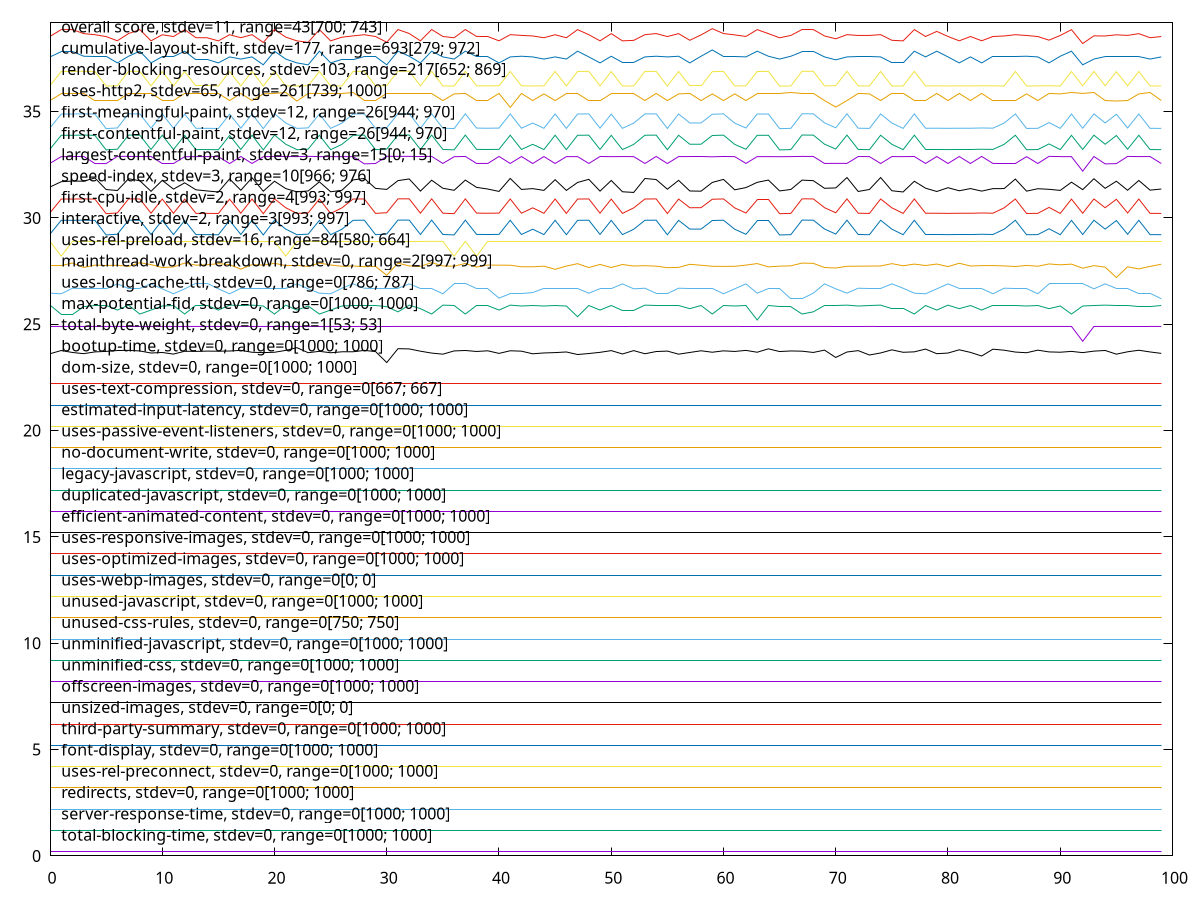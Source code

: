 $_totalBlockingTime <<EOF
0.2
0.2
0.2
0.2
0.2
0.2
0.2
0.2
0.2
0.2
0.2
0.2
0.2
0.2
0.2
0.2
0.2
0.2
0.2
0.2
0.2
0.2
0.2
0.2
0.2
0.2
0.2
0.2
0.2
0.2
0.2
0.2
0.2
0.2
0.2
0.2
0.2
0.2
0.2
0.2
0.2
0.2
0.2
0.2
0.2
0.2
0.2
0.2
0.2
0.2
0.2
0.2
0.2
0.2
0.2
0.2
0.2
0.2
0.2
0.2
0.2
0.2
0.2
0.2
0.2
0.2
0.2
0.2
0.2
0.2
0.2
0.2
0.2
0.2
0.2
0.2
0.2
0.2
0.2
0.2
0.2
0.2
0.2
0.2
0.2
0.2
0.2
0.2
0.2
0.2
0.2
0.2
0.2
0.2
0.2
0.2
0.2
0.2
0.2
0.2
EOF
$_serverResponseTime <<EOF
1.2
1.2
1.2
1.2
1.2
1.2
1.2
1.2
1.2
1.2
1.2
1.2
1.2
1.2
1.2
1.2
1.2
1.2
1.2
1.2
1.2
1.2
1.2
1.2
1.2
1.2
1.2
1.2
1.2
1.2
1.2
1.2
1.2
1.2
1.2
1.2
1.2
1.2
1.2
1.2
1.2
1.2
1.2
1.2
1.2
1.2
1.2
1.2
1.2
1.2
1.2
1.2
1.2
1.2
1.2
1.2
1.2
1.2
1.2
1.2
1.2
1.2
1.2
1.2
1.2
1.2
1.2
1.2
1.2
1.2
1.2
1.2
1.2
1.2
1.2
1.2
1.2
1.2
1.2
1.2
1.2
1.2
1.2
1.2
1.2
1.2
1.2
1.2
1.2
1.2
1.2
1.2
1.2
1.2
1.2
1.2
1.2
1.2
1.2
1.2
EOF
$_redirects <<EOF
2.2
2.2
2.2
2.2
2.2
2.2
2.2
2.2
2.2
2.2
2.2
2.2
2.2
2.2
2.2
2.2
2.2
2.2
2.2
2.2
2.2
2.2
2.2
2.2
2.2
2.2
2.2
2.2
2.2
2.2
2.2
2.2
2.2
2.2
2.2
2.2
2.2
2.2
2.2
2.2
2.2
2.2
2.2
2.2
2.2
2.2
2.2
2.2
2.2
2.2
2.2
2.2
2.2
2.2
2.2
2.2
2.2
2.2
2.2
2.2
2.2
2.2
2.2
2.2
2.2
2.2
2.2
2.2
2.2
2.2
2.2
2.2
2.2
2.2
2.2
2.2
2.2
2.2
2.2
2.2
2.2
2.2
2.2
2.2
2.2
2.2
2.2
2.2
2.2
2.2
2.2
2.2
2.2
2.2
2.2
2.2
2.2
2.2
2.2
2.2
EOF
$_usesRelPreconnect <<EOF
3.2
3.2
3.2
3.2
3.2
3.2
3.2
3.2
3.2
3.2
3.2
3.2
3.2
3.2
3.2
3.2
3.2
3.2
3.2
3.2
3.2
3.2
3.2
3.2
3.2
3.2
3.2
3.2
3.2
3.2
3.2
3.2
3.2
3.2
3.2
3.2
3.2
3.2
3.2
3.2
3.2
3.2
3.2
3.2
3.2
3.2
3.2
3.2
3.2
3.2
3.2
3.2
3.2
3.2
3.2
3.2
3.2
3.2
3.2
3.2
3.2
3.2
3.2
3.2
3.2
3.2
3.2
3.2
3.2
3.2
3.2
3.2
3.2
3.2
3.2
3.2
3.2
3.2
3.2
3.2
3.2
3.2
3.2
3.2
3.2
3.2
3.2
3.2
3.2
3.2
3.2
3.2
3.2
3.2
3.2
3.2
3.2
3.2
3.2
3.2
EOF
$_fontDisplay <<EOF
4.2
4.2
4.2
4.2
4.2
4.2
4.2
4.2
4.2
4.2
4.2
4.2
4.2
4.2
4.2
4.2
4.2
4.2
4.2
4.2
4.2
4.2
4.2
4.2
4.2
4.2
4.2
4.2
4.2
4.2
4.2
4.2
4.2
4.2
4.2
4.2
4.2
4.2
4.2
4.2
4.2
4.2
4.2
4.2
4.2
4.2
4.2
4.2
4.2
4.2
4.2
4.2
4.2
4.2
4.2
4.2
4.2
4.2
4.2
4.2
4.2
4.2
4.2
4.2
4.2
4.2
4.2
4.2
4.2
4.2
4.2
4.2
4.2
4.2
4.2
4.2
4.2
4.2
4.2
4.2
4.2
4.2
4.2
4.2
4.2
4.2
4.2
4.2
4.2
4.2
4.2
4.2
4.2
4.2
4.2
4.2
4.2
4.2
4.2
4.2
EOF
$_thirdPartySummary <<EOF
5.2
5.2
5.2
5.2
5.2
5.2
5.2
5.2
5.2
5.2
5.2
5.2
5.2
5.2
5.2
5.2
5.2
5.2
5.2
5.2
5.2
5.2
5.2
5.2
5.2
5.2
5.2
5.2
5.2
5.2
5.2
5.2
5.2
5.2
5.2
5.2
5.2
5.2
5.2
5.2
5.2
5.2
5.2
5.2
5.2
5.2
5.2
5.2
5.2
5.2
5.2
5.2
5.2
5.2
5.2
5.2
5.2
5.2
5.2
5.2
5.2
5.2
5.2
5.2
5.2
5.2
5.2
5.2
5.2
5.2
5.2
5.2
5.2
5.2
5.2
5.2
5.2
5.2
5.2
5.2
5.2
5.2
5.2
5.2
5.2
5.2
5.2
5.2
5.2
5.2
5.2
5.2
5.2
5.2
5.2
5.2
5.2
5.2
5.2
5.2
EOF
$_unsizedImages <<EOF
6.2
6.2
6.2
6.2
6.2
6.2
6.2
6.2
6.2
6.2
6.2
6.2
6.2
6.2
6.2
6.2
6.2
6.2
6.2
6.2
6.2
6.2
6.2
6.2
6.2
6.2
6.2
6.2
6.2
6.2
6.2
6.2
6.2
6.2
6.2
6.2
6.2
6.2
6.2
6.2
6.2
6.2
6.2
6.2
6.2
6.2
6.2
6.2
6.2
6.2
6.2
6.2
6.2
6.2
6.2
6.2
6.2
6.2
6.2
6.2
6.2
6.2
6.2
6.2
6.2
6.2
6.2
6.2
6.2
6.2
6.2
6.2
6.2
6.2
6.2
6.2
6.2
6.2
6.2
6.2
6.2
6.2
6.2
6.2
6.2
6.2
6.2
6.2
6.2
6.2
6.2
6.2
6.2
6.2
6.2
6.2
6.2
6.2
6.2
6.2
EOF
$_offscreenImages <<EOF
7.2
7.2
7.2
7.2
7.2
7.2
7.2
7.2
7.2
7.2
7.2
7.2
7.2
7.2
7.2
7.2
7.2
7.2
7.2
7.2
7.2
7.2
7.2
7.2
7.2
7.2
7.2
7.2
7.2
7.2
7.2
7.2
7.2
7.2
7.2
7.2
7.2
7.2
7.2
7.2
7.2
7.2
7.2
7.2
7.2
7.2
7.2
7.2
7.2
7.2
7.2
7.2
7.2
7.2
7.2
7.2
7.2
7.2
7.2
7.2
7.2
7.2
7.2
7.2
7.2
7.2
7.2
7.2
7.2
7.2
7.2
7.2
7.2
7.2
7.2
7.2
7.2
7.2
7.2
7.2
7.2
7.2
7.2
7.2
7.2
7.2
7.2
7.2
7.2
7.2
7.2
7.2
7.2
7.2
7.2
7.2
7.2
7.2
7.2
7.2
EOF
$_unminifiedCss <<EOF
8.2
8.2
8.2
8.2
8.2
8.2
8.2
8.2
8.2
8.2
8.2
8.2
8.2
8.2
8.2
8.2
8.2
8.2
8.2
8.2
8.2
8.2
8.2
8.2
8.2
8.2
8.2
8.2
8.2
8.2
8.2
8.2
8.2
8.2
8.2
8.2
8.2
8.2
8.2
8.2
8.2
8.2
8.2
8.2
8.2
8.2
8.2
8.2
8.2
8.2
8.2
8.2
8.2
8.2
8.2
8.2
8.2
8.2
8.2
8.2
8.2
8.2
8.2
8.2
8.2
8.2
8.2
8.2
8.2
8.2
8.2
8.2
8.2
8.2
8.2
8.2
8.2
8.2
8.2
8.2
8.2
8.2
8.2
8.2
8.2
8.2
8.2
8.2
8.2
8.2
8.2
8.2
8.2
8.2
8.2
8.2
8.2
8.2
8.2
8.2
EOF
$_unminifiedJavascript <<EOF
9.2
9.2
9.2
9.2
9.2
9.2
9.2
9.2
9.2
9.2
9.2
9.2
9.2
9.2
9.2
9.2
9.2
9.2
9.2
9.2
9.2
9.2
9.2
9.2
9.2
9.2
9.2
9.2
9.2
9.2
9.2
9.2
9.2
9.2
9.2
9.2
9.2
9.2
9.2
9.2
9.2
9.2
9.2
9.2
9.2
9.2
9.2
9.2
9.2
9.2
9.2
9.2
9.2
9.2
9.2
9.2
9.2
9.2
9.2
9.2
9.2
9.2
9.2
9.2
9.2
9.2
9.2
9.2
9.2
9.2
9.2
9.2
9.2
9.2
9.2
9.2
9.2
9.2
9.2
9.2
9.2
9.2
9.2
9.2
9.2
9.2
9.2
9.2
9.2
9.2
9.2
9.2
9.2
9.2
9.2
9.2
9.2
9.2
9.2
9.2
EOF
$_unusedCssRules <<EOF
10.2
10.2
10.2
10.2
10.2
10.2
10.2
10.2
10.2
10.2
10.2
10.2
10.2
10.2
10.2
10.2
10.2
10.2
10.2
10.2
10.2
10.2
10.2
10.2
10.2
10.2
10.2
10.2
10.2
10.2
10.2
10.2
10.2
10.2
10.2
10.2
10.2
10.2
10.2
10.2
10.2
10.2
10.2
10.2
10.2
10.2
10.2
10.2
10.2
10.2
10.2
10.2
10.2
10.2
10.2
10.2
10.2
10.2
10.2
10.2
10.2
10.2
10.2
10.2
10.2
10.2
10.2
10.2
10.2
10.2
10.2
10.2
10.2
10.2
10.2
10.2
10.2
10.2
10.2
10.2
10.2
10.2
10.2
10.2
10.2
10.2
10.2
10.2
10.2
10.2
10.2
10.2
10.2
10.2
10.2
10.2
10.2
10.2
10.2
10.2
EOF
$_unusedJavascript <<EOF
11.2
11.2
11.2
11.2
11.2
11.2
11.2
11.2
11.2
11.2
11.2
11.2
11.2
11.2
11.2
11.2
11.2
11.2
11.2
11.2
11.2
11.2
11.2
11.2
11.2
11.2
11.2
11.2
11.2
11.2
11.2
11.2
11.2
11.2
11.2
11.2
11.2
11.2
11.2
11.2
11.2
11.2
11.2
11.2
11.2
11.2
11.2
11.2
11.2
11.2
11.2
11.2
11.2
11.2
11.2
11.2
11.2
11.2
11.2
11.2
11.2
11.2
11.2
11.2
11.2
11.2
11.2
11.2
11.2
11.2
11.2
11.2
11.2
11.2
11.2
11.2
11.2
11.2
11.2
11.2
11.2
11.2
11.2
11.2
11.2
11.2
11.2
11.2
11.2
11.2
11.2
11.2
11.2
11.2
11.2
11.2
11.2
11.2
11.2
11.2
EOF
$_usesWebpImages <<EOF
12.2
12.2
12.2
12.2
12.2
12.2
12.2
12.2
12.2
12.2
12.2
12.2
12.2
12.2
12.2
12.2
12.2
12.2
12.2
12.2
12.2
12.2
12.2
12.2
12.2
12.2
12.2
12.2
12.2
12.2
12.2
12.2
12.2
12.2
12.2
12.2
12.2
12.2
12.2
12.2
12.2
12.2
12.2
12.2
12.2
12.2
12.2
12.2
12.2
12.2
12.2
12.2
12.2
12.2
12.2
12.2
12.2
12.2
12.2
12.2
12.2
12.2
12.2
12.2
12.2
12.2
12.2
12.2
12.2
12.2
12.2
12.2
12.2
12.2
12.2
12.2
12.2
12.2
12.2
12.2
12.2
12.2
12.2
12.2
12.2
12.2
12.2
12.2
12.2
12.2
12.2
12.2
12.2
12.2
12.2
12.2
12.2
12.2
12.2
12.2
EOF
$_usesOptimizedImages <<EOF
13.2
13.2
13.2
13.2
13.2
13.2
13.2
13.2
13.2
13.2
13.2
13.2
13.2
13.2
13.2
13.2
13.2
13.2
13.2
13.2
13.2
13.2
13.2
13.2
13.2
13.2
13.2
13.2
13.2
13.2
13.2
13.2
13.2
13.2
13.2
13.2
13.2
13.2
13.2
13.2
13.2
13.2
13.2
13.2
13.2
13.2
13.2
13.2
13.2
13.2
13.2
13.2
13.2
13.2
13.2
13.2
13.2
13.2
13.2
13.2
13.2
13.2
13.2
13.2
13.2
13.2
13.2
13.2
13.2
13.2
13.2
13.2
13.2
13.2
13.2
13.2
13.2
13.2
13.2
13.2
13.2
13.2
13.2
13.2
13.2
13.2
13.2
13.2
13.2
13.2
13.2
13.2
13.2
13.2
13.2
13.2
13.2
13.2
13.2
13.2
EOF
$_usesResponsiveImages <<EOF
14.2
14.2
14.2
14.2
14.2
14.2
14.2
14.2
14.2
14.2
14.2
14.2
14.2
14.2
14.2
14.2
14.2
14.2
14.2
14.2
14.2
14.2
14.2
14.2
14.2
14.2
14.2
14.2
14.2
14.2
14.2
14.2
14.2
14.2
14.2
14.2
14.2
14.2
14.2
14.2
14.2
14.2
14.2
14.2
14.2
14.2
14.2
14.2
14.2
14.2
14.2
14.2
14.2
14.2
14.2
14.2
14.2
14.2
14.2
14.2
14.2
14.2
14.2
14.2
14.2
14.2
14.2
14.2
14.2
14.2
14.2
14.2
14.2
14.2
14.2
14.2
14.2
14.2
14.2
14.2
14.2
14.2
14.2
14.2
14.2
14.2
14.2
14.2
14.2
14.2
14.2
14.2
14.2
14.2
14.2
14.2
14.2
14.2
14.2
14.2
EOF
$_efficientAnimatedContent <<EOF
15.2
15.2
15.2
15.2
15.2
15.2
15.2
15.2
15.2
15.2
15.2
15.2
15.2
15.2
15.2
15.2
15.2
15.2
15.2
15.2
15.2
15.2
15.2
15.2
15.2
15.2
15.2
15.2
15.2
15.2
15.2
15.2
15.2
15.2
15.2
15.2
15.2
15.2
15.2
15.2
15.2
15.2
15.2
15.2
15.2
15.2
15.2
15.2
15.2
15.2
15.2
15.2
15.2
15.2
15.2
15.2
15.2
15.2
15.2
15.2
15.2
15.2
15.2
15.2
15.2
15.2
15.2
15.2
15.2
15.2
15.2
15.2
15.2
15.2
15.2
15.2
15.2
15.2
15.2
15.2
15.2
15.2
15.2
15.2
15.2
15.2
15.2
15.2
15.2
15.2
15.2
15.2
15.2
15.2
15.2
15.2
15.2
15.2
15.2
15.2
EOF
$_duplicatedJavascript <<EOF
16.2
16.2
16.2
16.2
16.2
16.2
16.2
16.2
16.2
16.2
16.2
16.2
16.2
16.2
16.2
16.2
16.2
16.2
16.2
16.2
16.2
16.2
16.2
16.2
16.2
16.2
16.2
16.2
16.2
16.2
16.2
16.2
16.2
16.2
16.2
16.2
16.2
16.2
16.2
16.2
16.2
16.2
16.2
16.2
16.2
16.2
16.2
16.2
16.2
16.2
16.2
16.2
16.2
16.2
16.2
16.2
16.2
16.2
16.2
16.2
16.2
16.2
16.2
16.2
16.2
16.2
16.2
16.2
16.2
16.2
16.2
16.2
16.2
16.2
16.2
16.2
16.2
16.2
16.2
16.2
16.2
16.2
16.2
16.2
16.2
16.2
16.2
16.2
16.2
16.2
16.2
16.2
16.2
16.2
16.2
16.2
16.2
16.2
16.2
16.2
EOF
$_legacyJavascript <<EOF
17.2
17.2
17.2
17.2
17.2
17.2
17.2
17.2
17.2
17.2
17.2
17.2
17.2
17.2
17.2
17.2
17.2
17.2
17.2
17.2
17.2
17.2
17.2
17.2
17.2
17.2
17.2
17.2
17.2
17.2
17.2
17.2
17.2
17.2
17.2
17.2
17.2
17.2
17.2
17.2
17.2
17.2
17.2
17.2
17.2
17.2
17.2
17.2
17.2
17.2
17.2
17.2
17.2
17.2
17.2
17.2
17.2
17.2
17.2
17.2
17.2
17.2
17.2
17.2
17.2
17.2
17.2
17.2
17.2
17.2
17.2
17.2
17.2
17.2
17.2
17.2
17.2
17.2
17.2
17.2
17.2
17.2
17.2
17.2
17.2
17.2
17.2
17.2
17.2
17.2
17.2
17.2
17.2
17.2
17.2
17.2
17.2
17.2
17.2
17.2
EOF
$_noDocumentWrite <<EOF
18.2
18.2
18.2
18.2
18.2
18.2
18.2
18.2
18.2
18.2
18.2
18.2
18.2
18.2
18.2
18.2
18.2
18.2
18.2
18.2
18.2
18.2
18.2
18.2
18.2
18.2
18.2
18.2
18.2
18.2
18.2
18.2
18.2
18.2
18.2
18.2
18.2
18.2
18.2
18.2
18.2
18.2
18.2
18.2
18.2
18.2
18.2
18.2
18.2
18.2
18.2
18.2
18.2
18.2
18.2
18.2
18.2
18.2
18.2
18.2
18.2
18.2
18.2
18.2
18.2
18.2
18.2
18.2
18.2
18.2
18.2
18.2
18.2
18.2
18.2
18.2
18.2
18.2
18.2
18.2
18.2
18.2
18.2
18.2
18.2
18.2
18.2
18.2
18.2
18.2
18.2
18.2
18.2
18.2
18.2
18.2
18.2
18.2
18.2
18.2
EOF
$_usesPassiveEventListeners <<EOF
19.2
19.2
19.2
19.2
19.2
19.2
19.2
19.2
19.2
19.2
19.2
19.2
19.2
19.2
19.2
19.2
19.2
19.2
19.2
19.2
19.2
19.2
19.2
19.2
19.2
19.2
19.2
19.2
19.2
19.2
19.2
19.2
19.2
19.2
19.2
19.2
19.2
19.2
19.2
19.2
19.2
19.2
19.2
19.2
19.2
19.2
19.2
19.2
19.2
19.2
19.2
19.2
19.2
19.2
19.2
19.2
19.2
19.2
19.2
19.2
19.2
19.2
19.2
19.2
19.2
19.2
19.2
19.2
19.2
19.2
19.2
19.2
19.2
19.2
19.2
19.2
19.2
19.2
19.2
19.2
19.2
19.2
19.2
19.2
19.2
19.2
19.2
19.2
19.2
19.2
19.2
19.2
19.2
19.2
19.2
19.2
19.2
19.2
19.2
19.2
EOF
$_estimatedInputLatency <<EOF
20.2
20.2
20.2
20.2
20.2
20.2
20.2
20.2
20.2
20.2
20.2
20.2
20.2
20.2
20.2
20.2
20.2
20.2
20.2
20.2
20.2
20.2
20.2
20.2
20.2
20.2
20.2
20.2
20.2
20.2
20.2
20.2
20.2
20.2
20.2
20.2
20.2
20.2
20.2
20.2
20.2
20.2
20.2
20.2
20.2
20.2
20.2
20.2
20.2
20.2
20.2
20.2
20.2
20.2
20.2
20.2
20.2
20.2
20.2
20.2
20.2
20.2
20.2
20.2
20.2
20.2
20.2
20.2
20.2
20.2
20.2
20.2
20.2
20.2
20.2
20.2
20.2
20.2
20.2
20.2
20.2
20.2
20.2
20.2
20.2
20.2
20.2
20.2
20.2
20.2
20.2
20.2
20.2
20.2
20.2
20.2
20.2
20.2
20.2
20.2
EOF
$_usesTextCompression <<EOF
21.2
21.2
21.2
21.2
21.2
21.2
21.2
21.2
21.2
21.2
21.2
21.2
21.2
21.2
21.2
21.2
21.2
21.2
21.2
21.2
21.2
21.2
21.2
21.2
21.2
21.2
21.2
21.2
21.2
21.2
21.2
21.2
21.2
21.2
21.2
21.2
21.2
21.2
21.2
21.2
21.2
21.2
21.2
21.2
21.2
21.2
21.2
21.2
21.2
21.2
21.2
21.2
21.2
21.2
21.2
21.2
21.2
21.2
21.2
21.2
21.2
21.2
21.2
21.2
21.2
21.2
21.2
21.2
21.2
21.2
21.2
21.2
21.2
21.2
21.2
21.2
21.2
21.2
21.2
21.2
21.2
21.2
21.2
21.2
21.2
21.2
21.2
21.2
21.2
21.2
21.2
21.2
21.2
21.2
21.2
21.2
21.2
21.2
21.2
21.2
EOF
$_domSize <<EOF
22.2
22.2
22.2
22.2
22.2
22.2
22.2
22.2
22.2
22.2
22.2
22.2
22.2
22.2
22.2
22.2
22.2
22.2
22.2
22.2
22.2
22.2
22.2
22.2
22.2
22.2
22.2
22.2
22.2
22.2
22.2
22.2
22.2
22.2
22.2
22.2
22.2
22.2
22.2
22.2
22.2
22.2
22.2
22.2
22.2
22.2
22.2
22.2
22.2
22.2
22.2
22.2
22.2
22.2
22.2
22.2
22.2
22.2
22.2
22.2
22.2
22.2
22.2
22.2
22.2
22.2
22.2
22.2
22.2
22.2
22.2
22.2
22.2
22.2
22.2
22.2
22.2
22.2
22.2
22.2
22.2
22.2
22.2
22.2
22.2
22.2
22.2
22.2
22.2
22.2
22.2
22.2
22.2
22.2
22.2
22.2
22.2
22.2
22.2
22.2
EOF
$_bootupTime <<EOF
23.614156100283346
23.765567555865815
23.673860039414834
23.618153560415305
23.700613486772895
23.724495374428933
23.765567555865815
23.77260460955489
23.745762713220355
23.648524495710433
23.673129703351925
23.597925641099078
23.731460619325237
23.725829101153277
23.738010195632558
23.734418011974853
23.742223890151745
23.773514979605373
23.683273799342743
23.667992430636435
23.68399176726911
23.771692519485413
23.9
23.66281125343624
23.727823475171164
23.66057724477278
23.705472684418435
23.706853355661046
23.771083488761715
23.717100572790322
23.2
23.852248720825877
23.841235831243576
23.734090232356163
23.645474710040798
23.593807291632498
23.74672363582894
23.76679872945797
23.721146585458303
23.75245145106402
23.630394711557614
23.753715553019706
23.7350729712056
23.612148398118315
23.651180997038207
23.66762380256678
23.697817975910453
23.577932924379486
23.62449995847954
23.680393143540304
23.76123392402252
23.60324301180285
23.76123392402252
23.61375503985564
23.71743888052524
23.738660682813936
23.5946329167474
23.67458947946785
23.753715553019706
23.685425071092784
23.750549342064737
23.722153396573496
23.771692519485413
23.68470885518576
23.84562679171978
23.71777699625804
23.745121090136834
23.73474559959142
23.674953867490697
23.78430566673456
23.43941650715824
23.696063796544312
23.760922912588953
23.55475285247149
23.651180997038207
23.79745166786641
23.682914483375896
23.703048313653383
23.832837450525453
23.616157810382227
23.647001446895974
23.80003592039656
23.67858557158471
23.507525667083364
23.828572347438715
23.781332897915192
23.693245893434664
23.661695273115814
23.782821634350842
23.700264802923424
23.685782851042674
23.72482912211351
23.666885882420143
23.73735890044226
23.767720075629633
23.5946329167474
23.706508503853883
23.778641244199335
23.698168163776526
23.63117668019055
EOF
$_totalByteWeight <<EOF
24.9
24.89811456524424
24.898518583002172
24.897845221276885
24.898047229162064
24.898383910175248
24.89885526612346
24.897979893140075
24.897979893140075
24.898787929378784
24.899393962249892
24.898653256069995
24.897979893140075
24.899191950750755
24.899393962249892
24.897912557178348
24.89845124655858
24.897575878273337
24.89771054965466
24.899191950750755
24.897643213933907
24.897575878273337
24.898787929378784
24.89737387165312
24.898383910175248
24.898316573852103
24.898383910175248
24.898518583002172
24.899191950750755
24.898383910175248
24.898383910175248
24.89824923758922
24.89845124655858
24.89777788543568
24.89885526612346
24.898653256069995
24.89858591950588
24.897306536233522
24.897979893140075
24.899393962249892
24.89777788543568
24.898922602928543
24.899393962249892
24.89885526612346
24.89824923758922
24.899057276719127
24.89811456524424
24.899393962249892
24.897845221276885
24.89885526612346
24.8981819013866
24.89824923758922
24.898518583002172
24.89946129953677
24.897575878273337
24.89858591950588
24.898720592694296
24.89845124655858
24.898047229162064
24.897508542673027
24.89683518998275
24.898653256069995
24.897979893140075
24.89811456524424
24.899865324522775
24.898383910175248
24.897845221276885
24.899057276719127
24.89811456524424
24.899057276719127
24.898316573852103
24.89824923758922
24.898316573852103
24.899057276719127
24.898316573852103
24.898316573852103
24.899528636883833
24.899393962249892
24.899730649286518
24.898787929378784
24.89824923758922
24.89946129953677
24.89744120713298
24.898047229162064
24.899865324522775
24.898720592694296
24.89845124655858
24.89777788543568
24.89710453033607
24.898989939793744
24.898787929378784
24.899326625023352
24.2
24.89643118125982
24.898653256069995
24.89777788543568
24.897239200874182
24.89737387165312
24.896902524980742
24.898653256069995
EOF
$_maxPotentialFid <<EOF
25.9
25.481177761792384
25.481177761792384
25.82741018668406
25.9
25.9
25.66781663785978
25.9
25.481177761792384
25.66781663785978
25.858709788057325
25.882383424806374
25.481177761792384
25.882383424806374
25.882383424806374
25.66781663785978
25.9
25.882383424806374
25.9
25.858709788057325
25.481177761792384
25.9
25.66781663785978
25.858709788057325
25.481177761792384
25.66781663785978
25.858709788057325
25.9
25.9
25.882383424806374
25.82741018668406
25.584505479828884
25.9
25.734263096401424
25.481177761792384
25.9
25.882383424806374
25.481177761792384
25.882383424806374
25.882383424806374
25.66781663785978
25.9
25.858709788057325
25.882383424806374
25.858709788057325
25.882383424806374
25.858709788057325
25.35431112455065
25.882383424806374
25.66781663785978
25.882383424806374
25.66781663785978
25.66781663785978
25.9
25.882383424806374
25.882383424806374
25.882383424806374
25.734263096401424
25.882383424806374
25.481177761792384
25.882383424806374
25.858709788057325
25.882383424806374
25.2
25.882383424806374
25.858709788057325
25.858709788057325
25.481177761792384
25.584505479828884
25.882383424806374
25.882383424806374
25.9
25.858709788057325
25.882383424806374
25.9
25.734263096401424
25.734263096401424
25.481177761792384
25.882383424806374
25.66781663785978
25.9
25.734263096401424
25.882383424806374
25.66781663785978
25.882383424806374
25.882383424806374
25.882383424806374
25.858709788057325
25.882383424806374
25.734263096401424
25.858709788057325
25.481177761792384
25.858709788057325
25.882383424806374
25.9
25.882383424806374
25.882383424806374
25.858709788057325
25.858709788057325
25.882383424806374
EOF
$_usesLongCacheTtl <<EOF
26.46248728102395
26.43332127379496
26.69582212227459
26.66665460764791
26.66665460764791
26.66665460764791
26.9
26.66665460764791
26.66665460764791
26.9
26.66665460764791
26.43332127379496
26.66665460764791
26.9
26.9
26.66665460764791
26.43332127379496
26.66665460764791
26.66665460764791
26.66665460764791
26.66665460764791
26.66665460764791
26.9
26.66665460764791
26.46248728102395
26.43332127379496
26.69582212227459
26.9
26.69582212227459
26.66665460764791
26.66665460764791
26.66665460764791
26.9
26.66665460764791
26.66665460764791
26.43332127379496
26.9
26.9
26.66665460764791
26.66665460764791
26.229164499637125
26.43332127379496
26.43332127379496
26.49165347668954
26.66665460764791
26.66665460764791
26.66665460764791
26.66665460764791
26.46248728102395
26.66665460764791
26.66665460764791
26.9
26.66665460764791
26.69582212227459
26.43332127379496
26.43332127379496
26.69582212227459
26.66665460764791
26.66665460764791
26.66665460764791
26.43332127379496
26.66665460764791
26.9
26.46248728102395
26.66665460764791
26.66665460764791
26.229164499637125
26.229164499637125
26.46248728102395
26.9
26.66665460764791
26.46248728102395
26.69582212227459
26.66665460764791
26.66665460764791
26.9
26.69582212227459
26.46248728102395
26.43332127379496
26.66665460764791
26.9
26.66665460764791
26.66665460764791
26.66665460764791
26.43332127379496
26.69582212227459
26.66665460764791
26.66665460764791
26.43332127379496
26.9
26.9
26.9
26.9
26.66665460764791
26.9
26.66665460764791
26.66665460764791
26.43332127379496
26.43332127379496
26.2
EOF
$_mainthreadWorkBreakdown <<EOF
27.763045656174853
27.75893442297812
27.880686984251803
27.66969291147576
27.781754501807516
27.76466149009381
27.774619482793437
27.72598754911455
27.893171653210242
27.80542873435927
27.66602869873639
27.697576964395203
27.876478302725154
27.779576165373662
27.798662962724926
27.851306749851577
27.8045695863566
27.593531012486533
27.80351358078536
27.781297943249758
27.867671147408764
27.758520311068917
27.76758234839888
27.721112425258696
27.8766622693285
27.788352382209048
27.72614714214576
27.74237926944045
27.707739927404823
27.721018534734398
27.305810438311976
27.874107832493273
27.74489431839287
27.72116607030128
27.9
27.74077408330407
27.730941102481324
27.86133820289719
27.69048281572842
27.784783786942015
27.778417023539102
27.777182558347068
27.704288107825032
27.702617129934616
27.732008381161656
27.58353964045537
27.73726308133234
27.84951739860899
27.666628613905544
27.81414884197551
27.66943081011741
27.80987138185492
27.739671111435246
27.755246488391276
27.733835292090607
27.660531384306175
27.67495655972271
27.81884339162915
27.77603014149748
27.727409051206347
27.722478855780857
27.726226922337503
27.782222649036473
27.85420696515541
27.69976189113796
27.73278454086719
27.747334044420384
27.878256120855376
27.864197589989747
27.668877144928967
27.646454862913643
27.726346572222834
27.73219264924724
27.736793304255865
27.74320596508242
27.850552647947264
27.750209403695106
27.829221371663877
27.762833992448723
27.832232188647414
27.711894634718057
27.868156385552187
27.73982695554335
27.758055626025424
27.760562685341323
27.74359306014666
27.71698064080302
27.76706371209062
27.729501773270243
27.836528351529573
27.79597425918992
27.828536205638464
27.636257359273422
27.758080754348743
27.68589821897793
27.2
27.70131588622808
27.603634102780433
27.72120630089262
27.822288847193978
EOF
$_usesRelPreload <<EOF
28.9
28.204605263157895
28.895394736842103
28.9
28.89078947368421
28.89078947368421
28.9
28.9
28.895394736842103
28.895394736842103
28.895394736842103
28.895394736842103
28.89078947368421
28.895394736842103
28.895394736842103
28.89078947368421
28.89078947368421
28.895394736842103
28.895394736842103
28.89078947368421
28.9
28.204605263157895
28.895394736842103
28.9
28.895394736842103
28.895394736842103
28.895394736842103
28.895394736842103
28.895394736842103
28.895394736842103
28.9
28.9
28.9
28.895394736842103
28.9
28.895394736842103
28.2
28.9
28.204605263157895
28.895394736842103
28.895394736842103
28.895394736842103
28.895394736842103
28.895394736842103
28.895394736842103
28.895394736842103
28.895394736842103
28.895394736842103
28.895394736842103
28.895394736842103
28.89078947368421
28.895394736842103
28.895394736842103
28.895394736842103
28.895394736842103
28.89078947368421
28.895394736842103
28.895394736842103
28.895394736842103
28.89078947368421
28.895394736842103
28.895394736842103
28.9
28.895394736842103
28.895394736842103
28.89078947368421
28.895394736842103
28.9
28.9
28.895394736842103
28.9
28.9
28.895394736842103
28.895394736842103
28.895394736842103
28.895394736842103
28.895394736842103
28.895394736842103
28.895394736842103
28.895394736842103
28.895394736842103
28.895394736842103
28.895394736842103
28.9
28.895394736842103
28.895394736842103
28.895394736842103
28.895394736842103
28.895394736842103
28.9
28.895394736842103
28.89078947368421
28.895394736842103
28.895394736842103
28.895394736842103
28.89078947368421
28.9
28.895394736842103
28.895394736842103
28.895394736842103
EOF
$_interactive <<EOF
29.240379730392767
29.88762253741078
29.888115056566544
29.896636459499987
29.885099960684364
29.200512017676214
29.234181890563693
29.897068856620884
29.89270857281411
29.220812473118812
29.888365737614222
29.217708047901166
29.88274340172619
29.21580977735018
29.21631294554811
29.20759163576087
29.880819056486843
29.221955923271036
29.889661458684277
29.20025418227163
29.897692709163046
29.475617799193607
29.211377156749872
29.23800357921759
29.88819049360706
29.211453947419535
29.467729963181558
29.88828534614081
29.893762237270575
29.213636001645586
29.245117995796566
29.898292463309936
29.9
29.221611007900048
29.89857041630843
29.22267837029781
29.20158557138882
29.896293445268306
29.226553020764165
29.219861609516958
29.227314662594882
29.891143226830124
29.221819021786416
29.470593014559594
29.217206335083485
29.89004023090226
29.212492800283
29.88757733951478
29.893875397532803
29.223154812562203
29.885265800995636
29.21543249914947
29.468200212809432
29.890406234945022
29.89487843251294
29.20674198884834
29.888687236160337
29.47466770768486
29.47690417162098
29.87839820871357
29.893833188532295
29.467092494040553
29.230089240525743
29.887830420342187
29.887968230956997
29.2
29.214177246905116
29.89835994816019
29.89568368421111
29.477928162714456
29.241200004636326
29.895912670582348
29.221964855257113
29.211503062549582
29.890649108598993
29.470476592948508
29.211757232036515
29.893162083460105
29.22101528345276
29.22014151661533
29.215373971534632
29.22026321075426
29.219688426533725
29.23258466741961
29.222672903743987
29.469483812071587
29.89024623808671
29.209984507127754
29.21577594780993
29.49087870333599
29.212562403914152
29.885843753434937
29.221215884418456
29.891965139888978
29.475824333088475
29.87725633493291
29.232494020623474
29.88903074119062
29.216279307526133
29.212210880316547
EOF
$_firstCpuIdle <<EOF
30.241415384250303
30.88804079162979
30.8885170447378
30.8967520797622
30.885601039929647
30.20052578084394
30.235065191997652
30.897169695778533
30.892957355472404
30.221358926643862
30.88875943480924
30.21817468963582
30.883321122076012
30.21622732176165
30.21674352577292
30.207794054199237
30.881458837903015
30.22253162286278
30.89001217303762
30.200261016760944
30.897772179715286
30.4805173918313
30.21167918643919
30.238981109861946
30.888589987634933
30.211757988617478
30.472564941877764
30.88868170306452
30.893975494565623
30.21399704892802
30.246268486972745
30.898351343017715
30.9
30.222177894146583
30.89861973743419
30.223272505997734
30.201628139889593
30.896420773910155
30.22724547844918
30.220383680849547
30.22802633726529
30.89144452245577
30.222391224130686
30.47545200530654
30.217660022113723
30.890378339590526
30.21282401814987
30.887997084894227
30.8940848309925
30.223761088795364
30.88576146006964
30.21584025895233
30.473039179054275
30.890732145392636
30.895053899745772
30.2069219286553
30.88907028839118
30.479559774068907
30.481813842106728
30.87911539754869
30.894044048483522
30.471922039880855
30.23087061372524
30.888241812760345
30.888375071472638
30.2
30.214552388658394
30.89841650804145
30.89583178865979
30.482845763030344
30.2422556404801
30.89605297864625
30.22254078298235
30.211808390112854
30.89096691501406
30.475334619688567
30.21206921412723
30.893395593109915
30.221566930198733
30.220670771205874
30.21578021264992
30.220795586863797
30.22020605103226
30.233428314796598
30.22326690006512
30.474333575530384
30.890577483052144
30.210249993659147
30.2161926152211
30.495889486231953
30.21289544024863
30.886320495832198
30.221772665295138
30.89223890198754
30.480725552486273
30.878009778654345
30.233335412718866
30.88940240517312
30.216709016764195
30.21253472966934
EOF
$_speedIndex <<EOF
31.456025834828655
31.704089552490192
31.734607951372755
31.72743424516234
31.879206246068097
31.335894676878166
31.290382267249527
31.843506017027124
31.746924203189096
31.252357800284596
31.767241253041917
31.3552846560467
31.65031630370341
31.323201806179075
31.26895072161925
31.220080533144465
31.83590324543783
31.302254396478023
31.889512414815346
31.258050374015344
31.727546576521853
31.38049113222272
31.22635438084881
31.26859348006802
31.69803301566088
31.23125969745763
31.300603358126576
31.788256785415534
31.857841883426058
31.389020114308853
31.34240379059118
31.754581547237727
31.83391989735944
31.26154611018491
31.77442437532189
31.39635427305555
31.29932986359756
31.77986451933528
31.43744092236359
31.35896541753134
31.247300502964315
31.85763778582557
31.340290703186053
31.37898450578398
31.295042829617007
31.7989820988182
31.293577733134434
31.668761495279362
31.815905758692757
31.260984534420274
31.761790237035544
31.23095039371167
31.2
31.855663579858813
31.807071418988926
31.351342501381797
31.76769871428349
31.267603303039195
31.25868481337141
31.6692969123024
31.8131598710644
31.32291804200975
31.42750073701492
31.673476373159254
31.781684837169184
31.27066035325122
31.339396265219158
31.778901472188807
31.752704107109114
31.394257043629786
31.411343240158992
31.89976842331203
31.244640722440092
31.339502652894343
31.9
31.2787245960187
31.221136222981386
31.725896522360003
31.39848536430193
31.24404520890137
31.422107622458316
31.278345776114506
31.381179965213313
31.26193243699027
31.37734921825883
31.38034295940814
31.82865992943265
31.25981957858828
31.37449952767036
31.346127249808823
31.295185340466592
31.681657028432006
31.330938879048276
31.844147483596718
31.392117722499567
31.727122788494217
31.30136529308388
31.76234875738646
31.307055503309172
31.359338228389436
EOF
$_largestContentfulPaint <<EOF
32.56774020465464
32.88385737038265
32.88435502317215
32.89264314826531
32.55819812990595
32.55652871152808
32.894497080874864
32.89386909529767
32.88879272410477
32.88807472667314
32.55997632750246
32.561044864773116
32.87915248769062
32.88563312399418
32.885818061970696
32.881649221082974
32.55597092742714
32.88856351806023
32.56064485639451
32.878237963969475
32.89386521662658
32.887992601014886
32.88344825668487
32.89638162972444
32.88438387222471
32.883417218993685
32.883574809635306
32.88450270814874
32.54335112310005
32.55994946255248
32.900000000000006
32.89506209269639
32.896005427668996
32.888382404919355
32.89458281836279
32.56235275274808
32.8788077756804
32.89242023365572
32.56339241312674
32.561573678899315
32.891150658989396
32.561451387549084
32.888541066729815
32.560312484635055
32.8862536947992
32.56090577122746
32.88401490378785
32.88384534582298
32.5629316646114
32.88909615109054
32.88165517423141
32.88542053924402
32.883828145497944
32.56104827665875
32.890926054869986
32.55815758609175
32.884938218628896
32.887432086355794
32.88870233173537
32.87503547643324
32.88988856656641
32.88323261381725
32.56443052809644
32.884033781573166
32.8841833089541
32.87808508478593
32.884882229326244
32.89440472277108
32.891826200987154
32.56252086728332
32.56790499051499
32.564047220218455
32.88854034509212
32.883527608201
32.561169733219764
32.88510541635774
32.88363793573168
32.88928098486676
32.561906113178175
32.88775469256483
32.560396434619626
32.88771072460826
32.56150688059336
32.89372567977353
32.56235128515218
32.55994168806244
32.56096438160402
32.88279167417571
32.56038955386681
32.89666107576609
32.88414936964877
32.88215907939445
32.2
32.88811014390129
32.54224817866637
32.554065710159996
32.89374280727162
32.88524951373034
32.88580392633962
32.559581402351355
EOF
$_firstContentfulPaint <<EOF
33.23834806404745
33.88686716951067
33.887389126653815
33.89642797412634
33.88419461876844
33.20048491360613
33.23244804503912
33.89688703806225
33.89225966468576
33.21973843421518
33.88765481060792
33.21679060098867
33.881699164889525
33.21498870814436
33.21546628359058
33.20719327990248
33.87966226360263
33.22082452753029
33.88902829011685
33.20024072264866
33.89754943492467
33.46624389797457
33.21078298429407
33.23608548752355
33.88746907710071
33.210855822219884
33.45847125264733
33.887569606374925
33.89337750193816
33.212925880661295
33.242862101533504
33.89818632255172
33.900000000000006
33.22049689534028
33.898481510835225
33.22151082478551
33.201501749041505
33.896063833771166
33.22519277346159
33.21883539855023
33.22591676953386
33.890599416252684
33.22069448408836
33.46129139181694
33.216314314635746
33.88942986004884
33.211841277026984
33.88681927268714
33.89349756814745
33.22196346459975
33.88437027761036
33.21463064139572
33.45893436803495
33.889817922098906
33.8945619350721
33.20638784161122
33.887995569786526
33.465307176128825
33.467512389484455
33.87710092044739
33.8934527828977
33.45784350859816
33.2285548583613
33.88708747141768
33.887233519892476
33.2
33.21343944294938
33.89825799048472
33.89541657946272
33.46852232859645
33.23912930595035
33.89565963658687
33.22083301215699
33.21090240959051
33.89007544867038
33.461176690711206
33.21114350305346
33.89274076729178
33.21993105874105
33.219101214074534
33.21457509575532
33.219216784898876
33.218670939426154
33.23092840092294
33.22150563150791
33.460198665623565
33.88964827920993
33.20946215467517
33.214956600479375
33.4813091026839
33.21190730803279
33.8849824927744
33.220121590203526
33.89147109489917
33.46644754386628
33.87589320255949
33.230842167118304
33.88835967793027
33.21543435546647
33.211573834002465
EOF
$_firstMeaningfulPaint <<EOF
34.23834806404745
34.88686716951067
34.887389126653815
34.89642797412634
34.88419461876844
34.20048491360613
34.23244804503912
34.89688703806225
34.89225966468576
34.21973843421518
34.88765481060792
34.21679060098867
34.881699164889525
34.21498870814436
34.21546628359058
34.20719327990248
34.87966226360263
34.22082452753029
34.88902829011685
34.20024072264866
34.89754943492467
34.46624389797457
34.21078298429407
34.23608548752355
34.88746907710071
34.210855822219884
34.45847125264733
34.887569606374925
34.89337750193816
34.212925880661295
34.242862101533504
34.89818632255172
34.900000000000006
34.22049689534028
34.898481510835225
34.22151082478551
34.201501749041505
34.896063833771166
34.22519277346159
34.21883539855023
34.22591676953386
34.890599416252684
34.22069448408836
34.46129139181694
34.216314314635746
34.88942986004884
34.211841277026984
34.88681927268714
34.89349756814745
34.22196346459975
34.88437027761036
34.21463064139572
34.45893436803495
34.889817922098906
34.8945619350721
34.20638784161122
34.887995569786526
34.465307176128825
34.467512389484455
34.87710092044739
34.8934527828977
34.45784350859816
34.2285548583613
34.88708747141768
34.887233519892476
34.2
34.21343944294938
34.89825799048472
34.89541657946272
34.46852232859645
34.23912930595035
34.89565963658687
34.22083301215699
34.21090240959051
34.89007544867038
34.461176690711206
34.21114350305346
34.89274076729178
34.21993105874105
34.219101214074534
34.21457509575532
34.219216784898876
34.218670939426154
34.23092840092294
34.22150563150791
34.460198665623565
34.88964827920993
34.20946215467517
34.214956600479375
34.4813091026839
34.21190730803279
34.8849824927744
34.220121590203526
34.89147109489917
34.46644754386628
34.87589320255949
34.230842167118304
34.88835967793027
34.21543435546647
34.211573834002465
EOF
$_usesHttp2 <<EOF
35.52021276595745
35.83297872340426
35.83297872340426
35.855319148936175
35.52021276595745
35.52021276595745
35.52021276595745
35.855319148936175
35.855319148936175
35.855319148936175
35.52021276595745
35.52021276595745
35.83297872340426
35.83297872340426
35.83297872340426
35.83297872340426
35.52021276595745
35.855319148936175
35.52021276595745
35.83297872340426
35.855319148936175
35.900000000000006
35.49787234042554
35.855319148936175
35.83297872340426
35.83297872340426
35.83297872340426
35.900000000000006
35.52021276595745
35.52021276595745
35.855319148936175
35.855319148936175
35.855319148936175
35.855319148936175
35.855319148936175
35.52021276595745
35.83297872340426
35.855319148936175
35.52021276595745
35.52021276595745
35.855319148936175
35.2
35.855319148936175
35.52021276595745
35.83297872340426
35.52021276595745
35.83297872340426
35.83297872340426
35.52021276595745
35.52021276595745
35.83297872340426
35.83297872340426
35.83297872340426
35.52021276595745
35.855319148936175
35.52021276595745
35.83297872340426
35.855319148936175
35.52021276595745
35.83297872340426
35.52021276595745
35.83297872340426
35.52021276595745
35.83297872340426
35.83297872340426
35.83297872340426
35.900000000000006
35.855319148936175
35.855319148936175
35.52021276595745
35.21489361702128
35.52021276595745
35.855319148936175
35.83297872340426
35.52021276595745
35.83297872340426
35.83297872340426
35.52021276595745
35.52021276595745
35.855319148936175
35.52021276595745
35.855319148936175
35.52021276595745
35.855319148936175
35.52021276595745
35.52021276595745
35.52021276595745
35.83297872340426
35.52021276595745
35.855319148936175
35.83297872340426
35.900000000000006
35.855319148936175
35.900000000000006
35.52021276595745
35.49787234042554
35.52021276595745
35.83297872340426
35.900000000000006
35.52021276595745
EOF
$_renderBlockingResources <<EOF
36.221510883482715
36.886555697823304
36.889244558258646
36.89462227912932
36.886555697823304
36.203585147247125
36.21613316261204
36.897311139564664
36.889244558258646
36.21075544174136
36.886555697823304
36.2089628681178
36.88386683738797
36.2089628681178
36.2089628681178
36.203585147247125
36.88386683738797
36.21075544174136
36.89193341869399
36.201792573623564
36.897311139564664
36.21075544174136
36.20537772087068
36.2179257362356
36.889244558258646
36.20717029449424
36.20537772087068
36.889244558258646
36.89462227912932
36.20537772087068
36.223303457106276
36.900000000000006
36.897311139564664
36.21075544174136
36.897311139564664
36.21075544174136
36.201792573623564
36.89462227912932
36.212548015364916
36.21075544174136
36.21434058898848
36.889244558258646
36.21075544174136
36.20717029449424
36.2089628681178
36.889244558258646
36.20537772087068
36.886555697823304
36.89462227912932
36.21075544174136
36.886555697823304
36.20717029449424
36.20537772087068
36.889244558258646
36.89193341869399
36.203585147247125
36.889244558258646
36.21075544174136
36.21075544174136
36.87848911651729
36.89193341869399
36.203585147247125
36.21434058898848
36.886555697823304
36.889244558258646
36.2
36.20537772087068
36.897311139564664
36.89462227912932
36.21075544174136
36.21971830985916
36.89462227912932
36.21075544174136
36.20717029449424
36.889244558258646
36.20537772087068
36.20717029449424
36.89193341869399
36.2089628681178
36.21075544174136
36.20717029449424
36.21075544174136
36.2089628681178
36.21613316261204
36.212548015364916
36.20717029449424
36.889244558258646
36.20537772087068
36.2089628681178
36.2179257362356
36.20537772087068
36.88386683738797
36.212548015364916
36.889244558258646
36.212548015364916
36.87848911651729
36.21613316261204
36.886555697823304
36.2089628681178
36.20537772087068
EOF
$_cumulativeLayoutShift <<EOF
37.57241027381931
37.84193997468694
37.84193997468694
37.604064072278376
37.57241027381931
37.57241027381931
37.29068557764342
37.604064072278376
37.84193997468694
37.29068557764342
37.57241027381931
37.57241027381931
37.84193997468694
37.471019434115775
37.471019434115775
37.29068557764342
37.57241027381931
37.471019434115775
37.57241027381931
37.2
37.84193997468694
37.471019434115775
37.29068557764342
37.2
37.84193997468694
37.29068557764342
37.471019434115775
37.471019434115775
37.57241027381931
37.57241027381931
37.2
37.84193997468694
37.604064072278376
37.29068557764342
37.84193997468694
37.57241027381931
37.471019434115775
37.84193997468694
37.57241027381931
37.57241027381931
37.29068557764342
37.57241027381931
37.604064072278376
37.57241027381931
37.471019434115775
37.57241027381931
37.471019434115775
37.84193997468694
37.57241027381931
37.29068557764342
37.604064072278376
37.29068557764342
37.29068557764342
37.57241027381931
37.604064072278376
37.57241027381931
37.604064072278376
37.29068557764342
37.604064072278376
37.900000000000006
37.604064072278376
37.604064072278376
37.57241027381931
37.84193997468694
37.604064072278376
37.471019434115775
37.604064072278376
37.84193997468694
37.84193997468694
37.57241027381931
37.43399006613165
37.57241027381931
37.604064072278376
37.604064072278376
37.57241027381931
37.29068557764342
37.29068557764342
37.84193997468694
37.57241027381931
37.84193997468694
37.57241027381931
37.29068557764342
37.57241027381931
37.29068557764342
37.57241027381931
37.57241027381931
37.57241027381931
37.604064072278376
37.57241027381931
37.29068557764342
37.604064072278376
37.84193997468694
37.2
37.471019434115775
37.57241027381931
37.57241027381931
37.604064072278376
37.604064072278376
37.471019434115775
37.57241027381931
EOF
$_overallScore <<EOF
38.536981933449965
38.856171843434105
38.85729588450319
38.66714710875592
38.617316288560865
38.52804340606098
38.331493580221654
38.67120893522864
38.858586261208885
38.328346637146
38.61404946808265
38.53077688000144
38.85343130799444
38.47523656621542
38.47347384580311
38.32540993597692
38.61520286679206
38.47538587448773
38.618367301660804
38.252657771330895
38.85890526776247
38.503489986796694
38.326147132543596
38.2582778099669
38.856074092310415
38.326317398854044
38.4996191568286
38.56047216823718
38.61628952441737
38.53141856945321
38.261775905825864
38.859982697232695
38.67138631885214
38.32876122233551
38.86064129429069
38.53276289639493
38.47245111268358
38.860393520540256
38.53461865769445
38.531158563333044
38.32907929455158
38.61752291110242
38.583778703893785
38.55693619712561
38.47447815985555
38.61538005733761
38.473773908172056
38.85497546396183
38.616539708424924
38.328955285518965
38.66613757349757
38.32686925581913
38.35109506085594
38.61734198084445
38.66949383666487
38.52931652089894
38.66698656220955
38.35433809850929
38.60670353403824
38.900000000000006
38.66949739514474
38.60740367897057
38.534721508220414
38.85517782763655
38.66731577607393
38.47126758489866
38.5826840869963
38.860754144204556
38.85936162345874
38.558387188832434
38.42411660351299
38.61968211888948
38.58056999458779
38.58230907309527
38.61887270984903
38.354088153544
38.32602486138607
38.85796837136672
38.53263244591116
38.771839189113265
38.53274305323588
38.329137299485204
38.53188435039288
38.33031156797761
38.53212182519784
38.55683733749193
38.6164075182568
38.57941187754609
38.531177995330765
38.359422067477055
38.58097287445222
38.85507879621316
38.2
38.56306113708863
38.55639057240501
38.610988749049504
38.58396287174234
38.666870002798206
38.474753329760844
38.530246460471574
EOF
set key outside below
set terminal pngcairo
set output "report_00006_2020-11-02T20-21-41.718Z/./exp-pages+cached+noadtech//jitter_comparison.png"
unset label
set label "total-blocking-time, stdev=0, range=0[1000; 1000]" at 1,1 left front
set label "server-response-time, stdev=0, range=0[1000; 1000]" at 1,2 left front
set label "redirects, stdev=0, range=0[1000; 1000]" at 1,3 left front
set label "uses-rel-preconnect, stdev=0, range=0[1000; 1000]" at 1,4 left front
set label "font-display, stdev=0, range=0[1000; 1000]" at 1,5 left front
set label "third-party-summary, stdev=0, range=0[1000; 1000]" at 1,6 left front
set label "unsized-images, stdev=0, range=0[0; 0]" at 1,7 left front
set label "offscreen-images, stdev=0, range=0[1000; 1000]" at 1,8 left front
set label "unminified-css, stdev=0, range=0[1000; 1000]" at 1,9 left front
set label "unminified-javascript, stdev=0, range=0[1000; 1000]" at 1,10 left front
set label "unused-css-rules, stdev=0, range=0[750; 750]" at 1,11 left front
set label "unused-javascript, stdev=0, range=0[1000; 1000]" at 1,12 left front
set label "uses-webp-images, stdev=0, range=0[0; 0]" at 1,13 left front
set label "uses-optimized-images, stdev=0, range=0[1000; 1000]" at 1,14 left front
set label "uses-responsive-images, stdev=0, range=0[1000; 1000]" at 1,15 left front
set label "efficient-animated-content, stdev=0, range=0[1000; 1000]" at 1,16 left front
set label "duplicated-javascript, stdev=0, range=0[1000; 1000]" at 1,17 left front
set label "legacy-javascript, stdev=0, range=0[1000; 1000]" at 1,18 left front
set label "no-document-write, stdev=0, range=0[1000; 1000]" at 1,19 left front
set label "uses-passive-event-listeners, stdev=0, range=0[1000; 1000]" at 1,20 left front
set label "estimated-input-latency, stdev=0, range=0[1000; 1000]" at 1,21 left front
set label "uses-text-compression, stdev=0, range=0[667; 667]" at 1,22 left front
set label "dom-size, stdev=0, range=0[1000; 1000]" at 1,23 left front
set label "bootup-time, stdev=0, range=0[1000; 1000]" at 1,24 left front
set label "total-byte-weight, stdev=0, range=1[53; 53]" at 1,25 left front
set label "max-potential-fid, stdev=0, range=0[1000; 1000]" at 1,26 left front
set label "uses-long-cache-ttl, stdev=0, range=0[786; 787]" at 1,27 left front
set label "mainthread-work-breakdown, stdev=0, range=2[997; 999]" at 1,28 left front
set label "uses-rel-preload, stdev=16, range=84[580; 664]" at 1,29 left front
set label "interactive, stdev=2, range=3[993; 997]" at 1,30 left front
set label "first-cpu-idle, stdev=2, range=4[993; 997]" at 1,31 left front
set label "speed-index, stdev=3, range=10[966; 976]" at 1,32 left front
set label "largest-contentful-paint, stdev=3, range=15[0; 15]" at 1,33 left front
set label "first-contentful-paint, stdev=12, range=26[944; 970]" at 1,34 left front
set label "first-meaningful-paint, stdev=12, range=26[944; 970]" at 1,35 left front
set label "uses-http2, stdev=65, range=261[739; 1000]" at 1,36 left front
set label "render-blocking-resources, stdev=103, range=217[652; 869]" at 1,37 left front
set label "cumulative-layout-shift, stdev=177, range=693[279; 972]" at 1,38 left front
set label "overall score, stdev=11, range=43[700; 743]" at 1,39 left front
set yrange [0:39+0.2]
set terminal pngcairo size 640, 4680
unset key
plot $_totalBlockingTime title "total-blocking-time" with line ,$_serverResponseTime title "server-response-time" with line ,$_redirects title "redirects" with line ,$_usesRelPreconnect title "uses-rel-preconnect" with line ,$_fontDisplay title "font-display" with line ,$_thirdPartySummary title "third-party-summary" with line ,$_unsizedImages title "unsized-images" with line ,$_offscreenImages title "offscreen-images" with line ,$_unminifiedCss title "unminified-css" with line ,$_unminifiedJavascript title "unminified-javascript" with line ,$_unusedCssRules title "unused-css-rules" with line ,$_unusedJavascript title "unused-javascript" with line ,$_usesWebpImages title "uses-webp-images" with line ,$_usesOptimizedImages title "uses-optimized-images" with line ,$_usesResponsiveImages title "uses-responsive-images" with line ,$_efficientAnimatedContent title "efficient-animated-content" with line ,$_duplicatedJavascript title "duplicated-javascript" with line ,$_legacyJavascript title "legacy-javascript" with line ,$_noDocumentWrite title "no-document-write" with line ,$_usesPassiveEventListeners title "uses-passive-event-listeners" with line ,$_estimatedInputLatency title "estimated-input-latency" with line ,$_usesTextCompression title "uses-text-compression" with line ,$_domSize title "dom-size" with line ,$_bootupTime title "bootup-time" with line ,$_totalByteWeight title "total-byte-weight" with line ,$_maxPotentialFid title "max-potential-fid" with line ,$_usesLongCacheTtl title "uses-long-cache-ttl" with line ,$_mainthreadWorkBreakdown title "mainthread-work-breakdown" with line ,$_usesRelPreload title "uses-rel-preload" with line ,$_interactive title "interactive" with line ,$_firstCpuIdle title "first-cpu-idle" with line ,$_speedIndex title "speed-index" with line ,$_largestContentfulPaint title "largest-contentful-paint" with line ,$_firstContentfulPaint title "first-contentful-paint" with line ,$_firstMeaningfulPaint title "first-meaningful-paint" with line ,$_usesHttp2 title "uses-http2" with line ,$_renderBlockingResources title "render-blocking-resources" with line ,$_cumulativeLayoutShift title "cumulative-layout-shift" with line ,$_overallScore title "overall score" with line ,